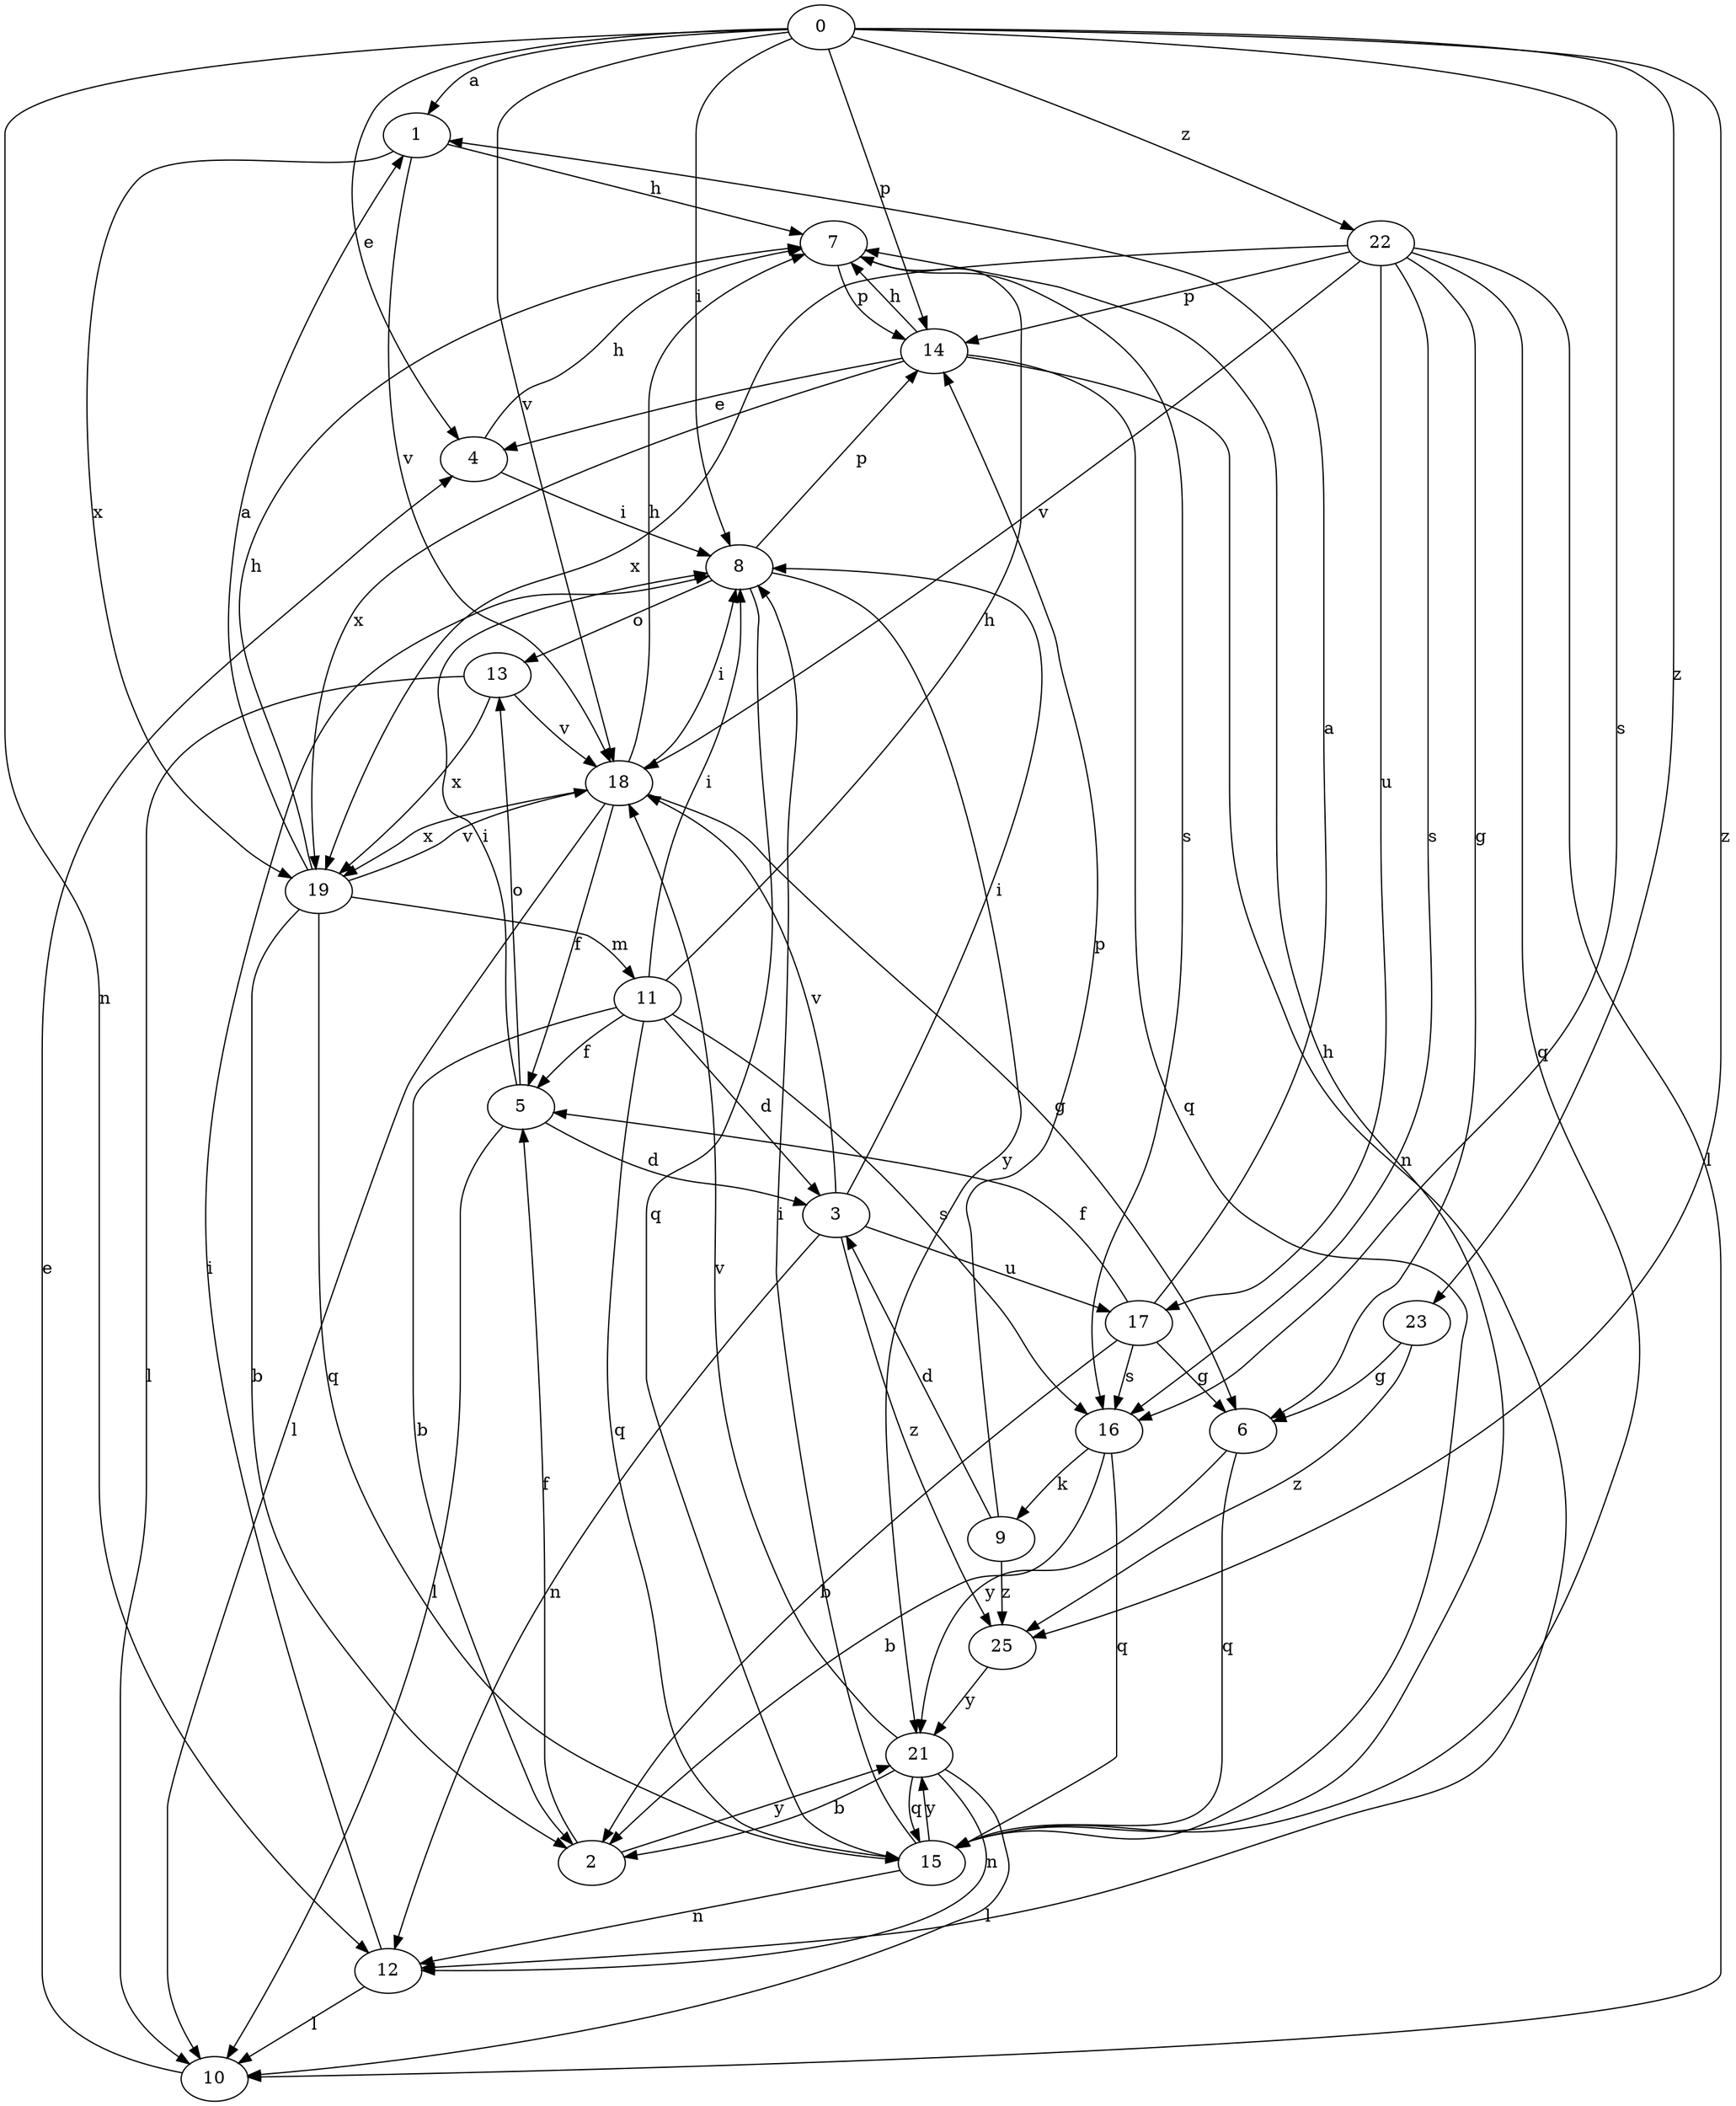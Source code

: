 strict digraph  {
0;
1;
2;
3;
4;
5;
6;
7;
8;
9;
10;
11;
12;
13;
14;
15;
16;
17;
18;
19;
21;
22;
23;
25;
0 -> 1  [label=a];
0 -> 4  [label=e];
0 -> 8  [label=i];
0 -> 12  [label=n];
0 -> 14  [label=p];
0 -> 16  [label=s];
0 -> 18  [label=v];
0 -> 22  [label=z];
0 -> 23  [label=z];
0 -> 25  [label=z];
1 -> 7  [label=h];
1 -> 18  [label=v];
1 -> 19  [label=x];
2 -> 5  [label=f];
2 -> 21  [label=y];
3 -> 8  [label=i];
3 -> 12  [label=n];
3 -> 17  [label=u];
3 -> 18  [label=v];
3 -> 25  [label=z];
4 -> 7  [label=h];
4 -> 8  [label=i];
5 -> 3  [label=d];
5 -> 8  [label=i];
5 -> 10  [label=l];
5 -> 13  [label=o];
6 -> 15  [label=q];
6 -> 21  [label=y];
7 -> 14  [label=p];
7 -> 16  [label=s];
8 -> 13  [label=o];
8 -> 14  [label=p];
8 -> 15  [label=q];
8 -> 21  [label=y];
9 -> 3  [label=d];
9 -> 14  [label=p];
9 -> 25  [label=z];
10 -> 4  [label=e];
11 -> 2  [label=b];
11 -> 3  [label=d];
11 -> 5  [label=f];
11 -> 7  [label=h];
11 -> 8  [label=i];
11 -> 15  [label=q];
11 -> 16  [label=s];
12 -> 8  [label=i];
12 -> 10  [label=l];
13 -> 10  [label=l];
13 -> 18  [label=v];
13 -> 19  [label=x];
14 -> 4  [label=e];
14 -> 7  [label=h];
14 -> 12  [label=n];
14 -> 15  [label=q];
14 -> 19  [label=x];
15 -> 7  [label=h];
15 -> 8  [label=i];
15 -> 12  [label=n];
15 -> 21  [label=y];
16 -> 2  [label=b];
16 -> 9  [label=k];
16 -> 15  [label=q];
17 -> 1  [label=a];
17 -> 2  [label=b];
17 -> 5  [label=f];
17 -> 6  [label=g];
17 -> 16  [label=s];
18 -> 5  [label=f];
18 -> 6  [label=g];
18 -> 7  [label=h];
18 -> 8  [label=i];
18 -> 10  [label=l];
18 -> 19  [label=x];
19 -> 1  [label=a];
19 -> 2  [label=b];
19 -> 7  [label=h];
19 -> 11  [label=m];
19 -> 15  [label=q];
19 -> 18  [label=v];
21 -> 2  [label=b];
21 -> 10  [label=l];
21 -> 12  [label=n];
21 -> 15  [label=q];
21 -> 18  [label=v];
22 -> 6  [label=g];
22 -> 10  [label=l];
22 -> 14  [label=p];
22 -> 15  [label=q];
22 -> 16  [label=s];
22 -> 17  [label=u];
22 -> 18  [label=v];
22 -> 19  [label=x];
23 -> 6  [label=g];
23 -> 25  [label=z];
25 -> 21  [label=y];
}
